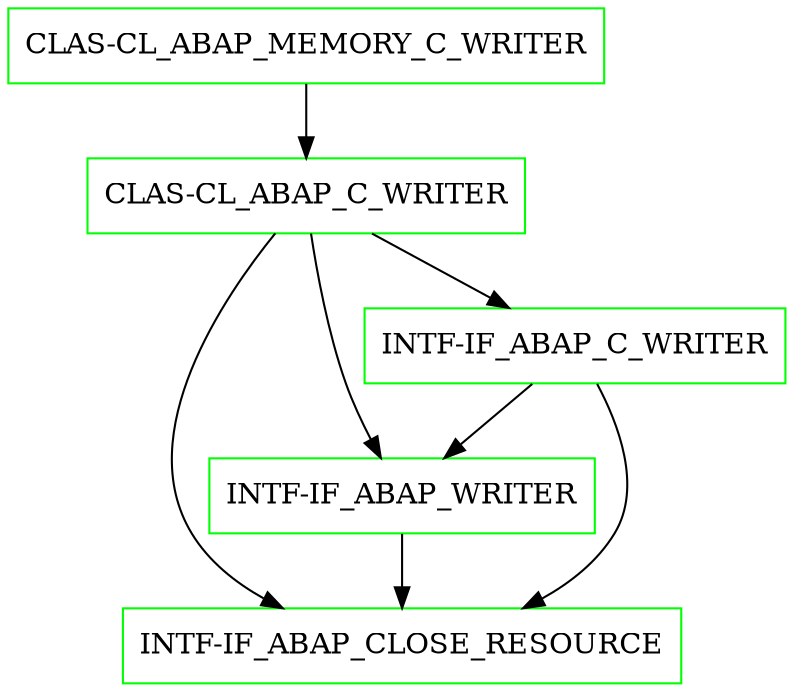 digraph G {
  "CLAS-CL_ABAP_MEMORY_C_WRITER" [shape=box,color=green];
  "CLAS-CL_ABAP_C_WRITER" [shape=box,color=green,URL="./CLAS_CL_ABAP_C_WRITER.html"];
  "INTF-IF_ABAP_WRITER" [shape=box,color=green,URL="./INTF_IF_ABAP_WRITER.html"];
  "INTF-IF_ABAP_CLOSE_RESOURCE" [shape=box,color=green,URL="./INTF_IF_ABAP_CLOSE_RESOURCE.html"];
  "INTF-IF_ABAP_C_WRITER" [shape=box,color=green,URL="./INTF_IF_ABAP_C_WRITER.html"];
  "CLAS-CL_ABAP_MEMORY_C_WRITER" -> "CLAS-CL_ABAP_C_WRITER";
  "CLAS-CL_ABAP_C_WRITER" -> "INTF-IF_ABAP_C_WRITER";
  "CLAS-CL_ABAP_C_WRITER" -> "INTF-IF_ABAP_CLOSE_RESOURCE";
  "CLAS-CL_ABAP_C_WRITER" -> "INTF-IF_ABAP_WRITER";
  "INTF-IF_ABAP_WRITER" -> "INTF-IF_ABAP_CLOSE_RESOURCE";
  "INTF-IF_ABAP_C_WRITER" -> "INTF-IF_ABAP_CLOSE_RESOURCE";
  "INTF-IF_ABAP_C_WRITER" -> "INTF-IF_ABAP_WRITER";
}
